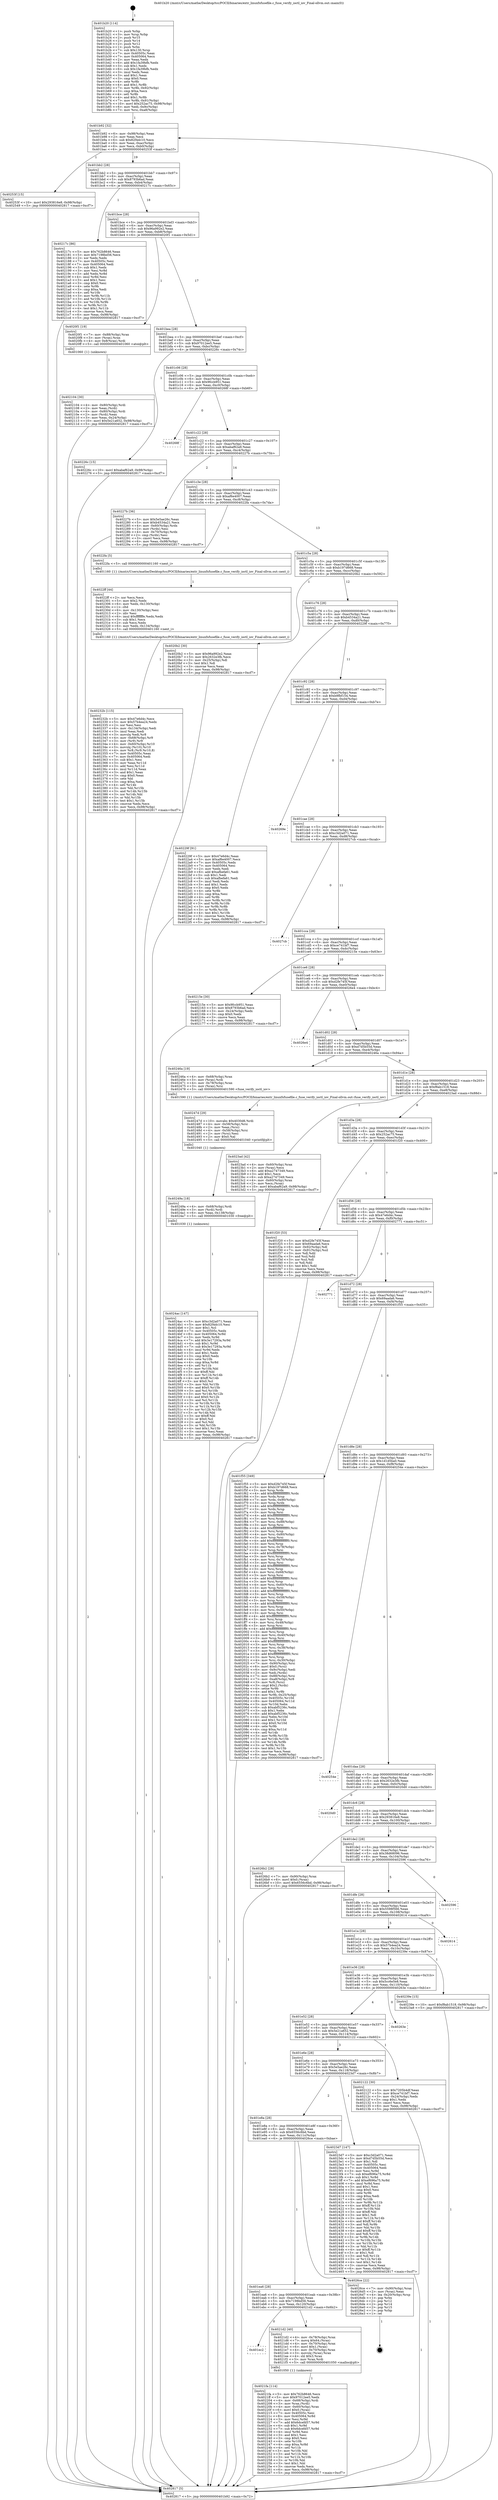 digraph "0x401b20" {
  label = "0x401b20 (/mnt/c/Users/mathe/Desktop/tcc/POCII/binaries/extr_linuxfsfusefile.c_fuse_verify_ioctl_iov_Final-ollvm.out::main(0))"
  labelloc = "t"
  node[shape=record]

  Entry [label="",width=0.3,height=0.3,shape=circle,fillcolor=black,style=filled]
  "0x401b92" [label="{
     0x401b92 [32]\l
     | [instrs]\l
     &nbsp;&nbsp;0x401b92 \<+6\>: mov -0x98(%rbp),%eax\l
     &nbsp;&nbsp;0x401b98 \<+2\>: mov %eax,%ecx\l
     &nbsp;&nbsp;0x401b9a \<+6\>: sub $0x82f4dc10,%ecx\l
     &nbsp;&nbsp;0x401ba0 \<+6\>: mov %eax,-0xac(%rbp)\l
     &nbsp;&nbsp;0x401ba6 \<+6\>: mov %ecx,-0xb0(%rbp)\l
     &nbsp;&nbsp;0x401bac \<+6\>: je 000000000040253f \<main+0xa1f\>\l
  }"]
  "0x40253f" [label="{
     0x40253f [15]\l
     | [instrs]\l
     &nbsp;&nbsp;0x40253f \<+10\>: movl $0x293816e8,-0x98(%rbp)\l
     &nbsp;&nbsp;0x402549 \<+5\>: jmp 0000000000402817 \<main+0xcf7\>\l
  }"]
  "0x401bb2" [label="{
     0x401bb2 [28]\l
     | [instrs]\l
     &nbsp;&nbsp;0x401bb2 \<+5\>: jmp 0000000000401bb7 \<main+0x97\>\l
     &nbsp;&nbsp;0x401bb7 \<+6\>: mov -0xac(%rbp),%eax\l
     &nbsp;&nbsp;0x401bbd \<+5\>: sub $0x8793b6ad,%eax\l
     &nbsp;&nbsp;0x401bc2 \<+6\>: mov %eax,-0xb4(%rbp)\l
     &nbsp;&nbsp;0x401bc8 \<+6\>: je 000000000040217c \<main+0x65c\>\l
  }"]
  Exit [label="",width=0.3,height=0.3,shape=circle,fillcolor=black,style=filled,peripheries=2]
  "0x40217c" [label="{
     0x40217c [86]\l
     | [instrs]\l
     &nbsp;&nbsp;0x40217c \<+5\>: mov $0x762b8646,%eax\l
     &nbsp;&nbsp;0x402181 \<+5\>: mov $0x7198bd56,%ecx\l
     &nbsp;&nbsp;0x402186 \<+2\>: xor %edx,%edx\l
     &nbsp;&nbsp;0x402188 \<+7\>: mov 0x40505c,%esi\l
     &nbsp;&nbsp;0x40218f \<+7\>: mov 0x405064,%edi\l
     &nbsp;&nbsp;0x402196 \<+3\>: sub $0x1,%edx\l
     &nbsp;&nbsp;0x402199 \<+3\>: mov %esi,%r8d\l
     &nbsp;&nbsp;0x40219c \<+3\>: add %edx,%r8d\l
     &nbsp;&nbsp;0x40219f \<+4\>: imul %r8d,%esi\l
     &nbsp;&nbsp;0x4021a3 \<+3\>: and $0x1,%esi\l
     &nbsp;&nbsp;0x4021a6 \<+3\>: cmp $0x0,%esi\l
     &nbsp;&nbsp;0x4021a9 \<+4\>: sete %r9b\l
     &nbsp;&nbsp;0x4021ad \<+3\>: cmp $0xa,%edi\l
     &nbsp;&nbsp;0x4021b0 \<+4\>: setl %r10b\l
     &nbsp;&nbsp;0x4021b4 \<+3\>: mov %r9b,%r11b\l
     &nbsp;&nbsp;0x4021b7 \<+3\>: and %r10b,%r11b\l
     &nbsp;&nbsp;0x4021ba \<+3\>: xor %r10b,%r9b\l
     &nbsp;&nbsp;0x4021bd \<+3\>: or %r9b,%r11b\l
     &nbsp;&nbsp;0x4021c0 \<+4\>: test $0x1,%r11b\l
     &nbsp;&nbsp;0x4021c4 \<+3\>: cmovne %ecx,%eax\l
     &nbsp;&nbsp;0x4021c7 \<+6\>: mov %eax,-0x98(%rbp)\l
     &nbsp;&nbsp;0x4021cd \<+5\>: jmp 0000000000402817 \<main+0xcf7\>\l
  }"]
  "0x401bce" [label="{
     0x401bce [28]\l
     | [instrs]\l
     &nbsp;&nbsp;0x401bce \<+5\>: jmp 0000000000401bd3 \<main+0xb3\>\l
     &nbsp;&nbsp;0x401bd3 \<+6\>: mov -0xac(%rbp),%eax\l
     &nbsp;&nbsp;0x401bd9 \<+5\>: sub $0x96a992e2,%eax\l
     &nbsp;&nbsp;0x401bde \<+6\>: mov %eax,-0xb8(%rbp)\l
     &nbsp;&nbsp;0x401be4 \<+6\>: je 00000000004020f1 \<main+0x5d1\>\l
  }"]
  "0x4024ac" [label="{
     0x4024ac [147]\l
     | [instrs]\l
     &nbsp;&nbsp;0x4024ac \<+5\>: mov $0xc3d2a071,%eax\l
     &nbsp;&nbsp;0x4024b1 \<+5\>: mov $0x82f4dc10,%esi\l
     &nbsp;&nbsp;0x4024b6 \<+2\>: mov $0x1,%cl\l
     &nbsp;&nbsp;0x4024b8 \<+7\>: mov 0x40505c,%edx\l
     &nbsp;&nbsp;0x4024bf \<+8\>: mov 0x405064,%r8d\l
     &nbsp;&nbsp;0x4024c7 \<+3\>: mov %edx,%r9d\l
     &nbsp;&nbsp;0x4024ca \<+7\>: add $0x3e17293a,%r9d\l
     &nbsp;&nbsp;0x4024d1 \<+4\>: sub $0x1,%r9d\l
     &nbsp;&nbsp;0x4024d5 \<+7\>: sub $0x3e17293a,%r9d\l
     &nbsp;&nbsp;0x4024dc \<+4\>: imul %r9d,%edx\l
     &nbsp;&nbsp;0x4024e0 \<+3\>: and $0x1,%edx\l
     &nbsp;&nbsp;0x4024e3 \<+3\>: cmp $0x0,%edx\l
     &nbsp;&nbsp;0x4024e6 \<+4\>: sete %r10b\l
     &nbsp;&nbsp;0x4024ea \<+4\>: cmp $0xa,%r8d\l
     &nbsp;&nbsp;0x4024ee \<+4\>: setl %r11b\l
     &nbsp;&nbsp;0x4024f2 \<+3\>: mov %r10b,%bl\l
     &nbsp;&nbsp;0x4024f5 \<+3\>: xor $0xff,%bl\l
     &nbsp;&nbsp;0x4024f8 \<+3\>: mov %r11b,%r14b\l
     &nbsp;&nbsp;0x4024fb \<+4\>: xor $0xff,%r14b\l
     &nbsp;&nbsp;0x4024ff \<+3\>: xor $0x0,%cl\l
     &nbsp;&nbsp;0x402502 \<+3\>: mov %bl,%r15b\l
     &nbsp;&nbsp;0x402505 \<+4\>: and $0x0,%r15b\l
     &nbsp;&nbsp;0x402509 \<+3\>: and %cl,%r10b\l
     &nbsp;&nbsp;0x40250c \<+3\>: mov %r14b,%r12b\l
     &nbsp;&nbsp;0x40250f \<+4\>: and $0x0,%r12b\l
     &nbsp;&nbsp;0x402513 \<+3\>: and %cl,%r11b\l
     &nbsp;&nbsp;0x402516 \<+3\>: or %r10b,%r15b\l
     &nbsp;&nbsp;0x402519 \<+3\>: or %r11b,%r12b\l
     &nbsp;&nbsp;0x40251c \<+3\>: xor %r12b,%r15b\l
     &nbsp;&nbsp;0x40251f \<+3\>: or %r14b,%bl\l
     &nbsp;&nbsp;0x402522 \<+3\>: xor $0xff,%bl\l
     &nbsp;&nbsp;0x402525 \<+3\>: or $0x0,%cl\l
     &nbsp;&nbsp;0x402528 \<+2\>: and %cl,%bl\l
     &nbsp;&nbsp;0x40252a \<+3\>: or %bl,%r15b\l
     &nbsp;&nbsp;0x40252d \<+4\>: test $0x1,%r15b\l
     &nbsp;&nbsp;0x402531 \<+3\>: cmovne %esi,%eax\l
     &nbsp;&nbsp;0x402534 \<+6\>: mov %eax,-0x98(%rbp)\l
     &nbsp;&nbsp;0x40253a \<+5\>: jmp 0000000000402817 \<main+0xcf7\>\l
  }"]
  "0x4020f1" [label="{
     0x4020f1 [19]\l
     | [instrs]\l
     &nbsp;&nbsp;0x4020f1 \<+7\>: mov -0x88(%rbp),%rax\l
     &nbsp;&nbsp;0x4020f8 \<+3\>: mov (%rax),%rax\l
     &nbsp;&nbsp;0x4020fb \<+4\>: mov 0x8(%rax),%rdi\l
     &nbsp;&nbsp;0x4020ff \<+5\>: call 0000000000401060 \<atoi@plt\>\l
     | [calls]\l
     &nbsp;&nbsp;0x401060 \{1\} (unknown)\l
  }"]
  "0x401bea" [label="{
     0x401bea [28]\l
     | [instrs]\l
     &nbsp;&nbsp;0x401bea \<+5\>: jmp 0000000000401bef \<main+0xcf\>\l
     &nbsp;&nbsp;0x401bef \<+6\>: mov -0xac(%rbp),%eax\l
     &nbsp;&nbsp;0x401bf5 \<+5\>: sub $0x97012ee5,%eax\l
     &nbsp;&nbsp;0x401bfa \<+6\>: mov %eax,-0xbc(%rbp)\l
     &nbsp;&nbsp;0x401c00 \<+6\>: je 000000000040226c \<main+0x74c\>\l
  }"]
  "0x40249a" [label="{
     0x40249a [18]\l
     | [instrs]\l
     &nbsp;&nbsp;0x40249a \<+4\>: mov -0x68(%rbp),%rdi\l
     &nbsp;&nbsp;0x40249e \<+3\>: mov (%rdi),%rdi\l
     &nbsp;&nbsp;0x4024a1 \<+6\>: mov %eax,-0x138(%rbp)\l
     &nbsp;&nbsp;0x4024a7 \<+5\>: call 0000000000401030 \<free@plt\>\l
     | [calls]\l
     &nbsp;&nbsp;0x401030 \{1\} (unknown)\l
  }"]
  "0x40226c" [label="{
     0x40226c [15]\l
     | [instrs]\l
     &nbsp;&nbsp;0x40226c \<+10\>: movl $0xabaf62a9,-0x98(%rbp)\l
     &nbsp;&nbsp;0x402276 \<+5\>: jmp 0000000000402817 \<main+0xcf7\>\l
  }"]
  "0x401c06" [label="{
     0x401c06 [28]\l
     | [instrs]\l
     &nbsp;&nbsp;0x401c06 \<+5\>: jmp 0000000000401c0b \<main+0xeb\>\l
     &nbsp;&nbsp;0x401c0b \<+6\>: mov -0xac(%rbp),%eax\l
     &nbsp;&nbsp;0x401c11 \<+5\>: sub $0x9fccb951,%eax\l
     &nbsp;&nbsp;0x401c16 \<+6\>: mov %eax,-0xc0(%rbp)\l
     &nbsp;&nbsp;0x401c1c \<+6\>: je 000000000040268f \<main+0xb6f\>\l
  }"]
  "0x40247d" [label="{
     0x40247d [29]\l
     | [instrs]\l
     &nbsp;&nbsp;0x40247d \<+10\>: movabs $0x4030d6,%rdi\l
     &nbsp;&nbsp;0x402487 \<+4\>: mov -0x58(%rbp),%rsi\l
     &nbsp;&nbsp;0x40248b \<+2\>: mov %eax,(%rsi)\l
     &nbsp;&nbsp;0x40248d \<+4\>: mov -0x58(%rbp),%rsi\l
     &nbsp;&nbsp;0x402491 \<+2\>: mov (%rsi),%esi\l
     &nbsp;&nbsp;0x402493 \<+2\>: mov $0x0,%al\l
     &nbsp;&nbsp;0x402495 \<+5\>: call 0000000000401040 \<printf@plt\>\l
     | [calls]\l
     &nbsp;&nbsp;0x401040 \{1\} (unknown)\l
  }"]
  "0x40268f" [label="{
     0x40268f\l
  }", style=dashed]
  "0x401c22" [label="{
     0x401c22 [28]\l
     | [instrs]\l
     &nbsp;&nbsp;0x401c22 \<+5\>: jmp 0000000000401c27 \<main+0x107\>\l
     &nbsp;&nbsp;0x401c27 \<+6\>: mov -0xac(%rbp),%eax\l
     &nbsp;&nbsp;0x401c2d \<+5\>: sub $0xabaf62a9,%eax\l
     &nbsp;&nbsp;0x401c32 \<+6\>: mov %eax,-0xc4(%rbp)\l
     &nbsp;&nbsp;0x401c38 \<+6\>: je 000000000040227b \<main+0x75b\>\l
  }"]
  "0x40232b" [label="{
     0x40232b [115]\l
     | [instrs]\l
     &nbsp;&nbsp;0x40232b \<+5\>: mov $0x47e6d4c,%ecx\l
     &nbsp;&nbsp;0x402330 \<+5\>: mov $0x57b4ea24,%edx\l
     &nbsp;&nbsp;0x402335 \<+2\>: xor %esi,%esi\l
     &nbsp;&nbsp;0x402337 \<+6\>: mov -0x134(%rbp),%edi\l
     &nbsp;&nbsp;0x40233d \<+3\>: imul %eax,%edi\l
     &nbsp;&nbsp;0x402340 \<+3\>: movslq %edi,%r8\l
     &nbsp;&nbsp;0x402343 \<+4\>: mov -0x68(%rbp),%r9\l
     &nbsp;&nbsp;0x402347 \<+3\>: mov (%r9),%r9\l
     &nbsp;&nbsp;0x40234a \<+4\>: mov -0x60(%rbp),%r10\l
     &nbsp;&nbsp;0x40234e \<+3\>: movslq (%r10),%r10\l
     &nbsp;&nbsp;0x402351 \<+4\>: mov %r8,(%r9,%r10,8)\l
     &nbsp;&nbsp;0x402355 \<+7\>: mov 0x40505c,%eax\l
     &nbsp;&nbsp;0x40235c \<+7\>: mov 0x405064,%edi\l
     &nbsp;&nbsp;0x402363 \<+3\>: sub $0x1,%esi\l
     &nbsp;&nbsp;0x402366 \<+3\>: mov %eax,%r11d\l
     &nbsp;&nbsp;0x402369 \<+3\>: add %esi,%r11d\l
     &nbsp;&nbsp;0x40236c \<+4\>: imul %r11d,%eax\l
     &nbsp;&nbsp;0x402370 \<+3\>: and $0x1,%eax\l
     &nbsp;&nbsp;0x402373 \<+3\>: cmp $0x0,%eax\l
     &nbsp;&nbsp;0x402376 \<+3\>: sete %bl\l
     &nbsp;&nbsp;0x402379 \<+3\>: cmp $0xa,%edi\l
     &nbsp;&nbsp;0x40237c \<+4\>: setl %r14b\l
     &nbsp;&nbsp;0x402380 \<+3\>: mov %bl,%r15b\l
     &nbsp;&nbsp;0x402383 \<+3\>: and %r14b,%r15b\l
     &nbsp;&nbsp;0x402386 \<+3\>: xor %r14b,%bl\l
     &nbsp;&nbsp;0x402389 \<+3\>: or %bl,%r15b\l
     &nbsp;&nbsp;0x40238c \<+4\>: test $0x1,%r15b\l
     &nbsp;&nbsp;0x402390 \<+3\>: cmovne %edx,%ecx\l
     &nbsp;&nbsp;0x402393 \<+6\>: mov %ecx,-0x98(%rbp)\l
     &nbsp;&nbsp;0x402399 \<+5\>: jmp 0000000000402817 \<main+0xcf7\>\l
  }"]
  "0x40227b" [label="{
     0x40227b [36]\l
     | [instrs]\l
     &nbsp;&nbsp;0x40227b \<+5\>: mov $0x5e5ae26c,%eax\l
     &nbsp;&nbsp;0x402280 \<+5\>: mov $0xb4534a21,%ecx\l
     &nbsp;&nbsp;0x402285 \<+4\>: mov -0x60(%rbp),%rdx\l
     &nbsp;&nbsp;0x402289 \<+2\>: mov (%rdx),%esi\l
     &nbsp;&nbsp;0x40228b \<+4\>: mov -0x70(%rbp),%rdx\l
     &nbsp;&nbsp;0x40228f \<+2\>: cmp (%rdx),%esi\l
     &nbsp;&nbsp;0x402291 \<+3\>: cmovl %ecx,%eax\l
     &nbsp;&nbsp;0x402294 \<+6\>: mov %eax,-0x98(%rbp)\l
     &nbsp;&nbsp;0x40229a \<+5\>: jmp 0000000000402817 \<main+0xcf7\>\l
  }"]
  "0x401c3e" [label="{
     0x401c3e [28]\l
     | [instrs]\l
     &nbsp;&nbsp;0x401c3e \<+5\>: jmp 0000000000401c43 \<main+0x123\>\l
     &nbsp;&nbsp;0x401c43 \<+6\>: mov -0xac(%rbp),%eax\l
     &nbsp;&nbsp;0x401c49 \<+5\>: sub $0xaf6e4007,%eax\l
     &nbsp;&nbsp;0x401c4e \<+6\>: mov %eax,-0xc8(%rbp)\l
     &nbsp;&nbsp;0x401c54 \<+6\>: je 00000000004022fa \<main+0x7da\>\l
  }"]
  "0x4022ff" [label="{
     0x4022ff [44]\l
     | [instrs]\l
     &nbsp;&nbsp;0x4022ff \<+2\>: xor %ecx,%ecx\l
     &nbsp;&nbsp;0x402301 \<+5\>: mov $0x2,%edx\l
     &nbsp;&nbsp;0x402306 \<+6\>: mov %edx,-0x130(%rbp)\l
     &nbsp;&nbsp;0x40230c \<+1\>: cltd\l
     &nbsp;&nbsp;0x40230d \<+6\>: mov -0x130(%rbp),%esi\l
     &nbsp;&nbsp;0x402313 \<+2\>: idiv %esi\l
     &nbsp;&nbsp;0x402315 \<+6\>: imul $0xfffffffe,%edx,%edx\l
     &nbsp;&nbsp;0x40231b \<+3\>: sub $0x1,%ecx\l
     &nbsp;&nbsp;0x40231e \<+2\>: sub %ecx,%edx\l
     &nbsp;&nbsp;0x402320 \<+6\>: mov %edx,-0x134(%rbp)\l
     &nbsp;&nbsp;0x402326 \<+5\>: call 0000000000401160 \<next_i\>\l
     | [calls]\l
     &nbsp;&nbsp;0x401160 \{1\} (/mnt/c/Users/mathe/Desktop/tcc/POCII/binaries/extr_linuxfsfusefile.c_fuse_verify_ioctl_iov_Final-ollvm.out::next_i)\l
  }"]
  "0x4022fa" [label="{
     0x4022fa [5]\l
     | [instrs]\l
     &nbsp;&nbsp;0x4022fa \<+5\>: call 0000000000401160 \<next_i\>\l
     | [calls]\l
     &nbsp;&nbsp;0x401160 \{1\} (/mnt/c/Users/mathe/Desktop/tcc/POCII/binaries/extr_linuxfsfusefile.c_fuse_verify_ioctl_iov_Final-ollvm.out::next_i)\l
  }"]
  "0x401c5a" [label="{
     0x401c5a [28]\l
     | [instrs]\l
     &nbsp;&nbsp;0x401c5a \<+5\>: jmp 0000000000401c5f \<main+0x13f\>\l
     &nbsp;&nbsp;0x401c5f \<+6\>: mov -0xac(%rbp),%eax\l
     &nbsp;&nbsp;0x401c65 \<+5\>: sub $0xb197d668,%eax\l
     &nbsp;&nbsp;0x401c6a \<+6\>: mov %eax,-0xcc(%rbp)\l
     &nbsp;&nbsp;0x401c70 \<+6\>: je 00000000004020b2 \<main+0x592\>\l
  }"]
  "0x4021fa" [label="{
     0x4021fa [114]\l
     | [instrs]\l
     &nbsp;&nbsp;0x4021fa \<+5\>: mov $0x762b8646,%ecx\l
     &nbsp;&nbsp;0x4021ff \<+5\>: mov $0x97012ee5,%edx\l
     &nbsp;&nbsp;0x402204 \<+4\>: mov -0x68(%rbp),%rdi\l
     &nbsp;&nbsp;0x402208 \<+3\>: mov %rax,(%rdi)\l
     &nbsp;&nbsp;0x40220b \<+4\>: mov -0x60(%rbp),%rax\l
     &nbsp;&nbsp;0x40220f \<+6\>: movl $0x0,(%rax)\l
     &nbsp;&nbsp;0x402215 \<+7\>: mov 0x40505c,%esi\l
     &nbsp;&nbsp;0x40221c \<+8\>: mov 0x405064,%r8d\l
     &nbsp;&nbsp;0x402224 \<+3\>: mov %esi,%r9d\l
     &nbsp;&nbsp;0x402227 \<+7\>: add $0x6dcefd57,%r9d\l
     &nbsp;&nbsp;0x40222e \<+4\>: sub $0x1,%r9d\l
     &nbsp;&nbsp;0x402232 \<+7\>: sub $0x6dcefd57,%r9d\l
     &nbsp;&nbsp;0x402239 \<+4\>: imul %r9d,%esi\l
     &nbsp;&nbsp;0x40223d \<+3\>: and $0x1,%esi\l
     &nbsp;&nbsp;0x402240 \<+3\>: cmp $0x0,%esi\l
     &nbsp;&nbsp;0x402243 \<+4\>: sete %r10b\l
     &nbsp;&nbsp;0x402247 \<+4\>: cmp $0xa,%r8d\l
     &nbsp;&nbsp;0x40224b \<+4\>: setl %r11b\l
     &nbsp;&nbsp;0x40224f \<+3\>: mov %r10b,%bl\l
     &nbsp;&nbsp;0x402252 \<+3\>: and %r11b,%bl\l
     &nbsp;&nbsp;0x402255 \<+3\>: xor %r11b,%r10b\l
     &nbsp;&nbsp;0x402258 \<+3\>: or %r10b,%bl\l
     &nbsp;&nbsp;0x40225b \<+3\>: test $0x1,%bl\l
     &nbsp;&nbsp;0x40225e \<+3\>: cmovne %edx,%ecx\l
     &nbsp;&nbsp;0x402261 \<+6\>: mov %ecx,-0x98(%rbp)\l
     &nbsp;&nbsp;0x402267 \<+5\>: jmp 0000000000402817 \<main+0xcf7\>\l
  }"]
  "0x4020b2" [label="{
     0x4020b2 [30]\l
     | [instrs]\l
     &nbsp;&nbsp;0x4020b2 \<+5\>: mov $0x96a992e2,%eax\l
     &nbsp;&nbsp;0x4020b7 \<+5\>: mov $0x2632e3fb,%ecx\l
     &nbsp;&nbsp;0x4020bc \<+3\>: mov -0x25(%rbp),%dl\l
     &nbsp;&nbsp;0x4020bf \<+3\>: test $0x1,%dl\l
     &nbsp;&nbsp;0x4020c2 \<+3\>: cmovne %ecx,%eax\l
     &nbsp;&nbsp;0x4020c5 \<+6\>: mov %eax,-0x98(%rbp)\l
     &nbsp;&nbsp;0x4020cb \<+5\>: jmp 0000000000402817 \<main+0xcf7\>\l
  }"]
  "0x401c76" [label="{
     0x401c76 [28]\l
     | [instrs]\l
     &nbsp;&nbsp;0x401c76 \<+5\>: jmp 0000000000401c7b \<main+0x15b\>\l
     &nbsp;&nbsp;0x401c7b \<+6\>: mov -0xac(%rbp),%eax\l
     &nbsp;&nbsp;0x401c81 \<+5\>: sub $0xb4534a21,%eax\l
     &nbsp;&nbsp;0x401c86 \<+6\>: mov %eax,-0xd0(%rbp)\l
     &nbsp;&nbsp;0x401c8c \<+6\>: je 000000000040229f \<main+0x77f\>\l
  }"]
  "0x401ec2" [label="{
     0x401ec2\l
  }", style=dashed]
  "0x40229f" [label="{
     0x40229f [91]\l
     | [instrs]\l
     &nbsp;&nbsp;0x40229f \<+5\>: mov $0x47e6d4c,%eax\l
     &nbsp;&nbsp;0x4022a4 \<+5\>: mov $0xaf6e4007,%ecx\l
     &nbsp;&nbsp;0x4022a9 \<+7\>: mov 0x40505c,%edx\l
     &nbsp;&nbsp;0x4022b0 \<+7\>: mov 0x405064,%esi\l
     &nbsp;&nbsp;0x4022b7 \<+2\>: mov %edx,%edi\l
     &nbsp;&nbsp;0x4022b9 \<+6\>: add $0xafbefa61,%edi\l
     &nbsp;&nbsp;0x4022bf \<+3\>: sub $0x1,%edi\l
     &nbsp;&nbsp;0x4022c2 \<+6\>: sub $0xafbefa61,%edi\l
     &nbsp;&nbsp;0x4022c8 \<+3\>: imul %edi,%edx\l
     &nbsp;&nbsp;0x4022cb \<+3\>: and $0x1,%edx\l
     &nbsp;&nbsp;0x4022ce \<+3\>: cmp $0x0,%edx\l
     &nbsp;&nbsp;0x4022d1 \<+4\>: sete %r8b\l
     &nbsp;&nbsp;0x4022d5 \<+3\>: cmp $0xa,%esi\l
     &nbsp;&nbsp;0x4022d8 \<+4\>: setl %r9b\l
     &nbsp;&nbsp;0x4022dc \<+3\>: mov %r8b,%r10b\l
     &nbsp;&nbsp;0x4022df \<+3\>: and %r9b,%r10b\l
     &nbsp;&nbsp;0x4022e2 \<+3\>: xor %r9b,%r8b\l
     &nbsp;&nbsp;0x4022e5 \<+3\>: or %r8b,%r10b\l
     &nbsp;&nbsp;0x4022e8 \<+4\>: test $0x1,%r10b\l
     &nbsp;&nbsp;0x4022ec \<+3\>: cmovne %ecx,%eax\l
     &nbsp;&nbsp;0x4022ef \<+6\>: mov %eax,-0x98(%rbp)\l
     &nbsp;&nbsp;0x4022f5 \<+5\>: jmp 0000000000402817 \<main+0xcf7\>\l
  }"]
  "0x401c92" [label="{
     0x401c92 [28]\l
     | [instrs]\l
     &nbsp;&nbsp;0x401c92 \<+5\>: jmp 0000000000401c97 \<main+0x177\>\l
     &nbsp;&nbsp;0x401c97 \<+6\>: mov -0xac(%rbp),%eax\l
     &nbsp;&nbsp;0x401c9d \<+5\>: sub $0xb9fbf154,%eax\l
     &nbsp;&nbsp;0x401ca2 \<+6\>: mov %eax,-0xd4(%rbp)\l
     &nbsp;&nbsp;0x401ca8 \<+6\>: je 000000000040269e \<main+0xb7e\>\l
  }"]
  "0x4021d2" [label="{
     0x4021d2 [40]\l
     | [instrs]\l
     &nbsp;&nbsp;0x4021d2 \<+4\>: mov -0x78(%rbp),%rax\l
     &nbsp;&nbsp;0x4021d6 \<+7\>: movq $0x64,(%rax)\l
     &nbsp;&nbsp;0x4021dd \<+4\>: mov -0x70(%rbp),%rax\l
     &nbsp;&nbsp;0x4021e1 \<+6\>: movl $0x1,(%rax)\l
     &nbsp;&nbsp;0x4021e7 \<+4\>: mov -0x70(%rbp),%rax\l
     &nbsp;&nbsp;0x4021eb \<+3\>: movslq (%rax),%rax\l
     &nbsp;&nbsp;0x4021ee \<+4\>: shl $0x3,%rax\l
     &nbsp;&nbsp;0x4021f2 \<+3\>: mov %rax,%rdi\l
     &nbsp;&nbsp;0x4021f5 \<+5\>: call 0000000000401050 \<malloc@plt\>\l
     | [calls]\l
     &nbsp;&nbsp;0x401050 \{1\} (unknown)\l
  }"]
  "0x40269e" [label="{
     0x40269e\l
  }", style=dashed]
  "0x401cae" [label="{
     0x401cae [28]\l
     | [instrs]\l
     &nbsp;&nbsp;0x401cae \<+5\>: jmp 0000000000401cb3 \<main+0x193\>\l
     &nbsp;&nbsp;0x401cb3 \<+6\>: mov -0xac(%rbp),%eax\l
     &nbsp;&nbsp;0x401cb9 \<+5\>: sub $0xc3d2a071,%eax\l
     &nbsp;&nbsp;0x401cbe \<+6\>: mov %eax,-0xd8(%rbp)\l
     &nbsp;&nbsp;0x401cc4 \<+6\>: je 00000000004027cb \<main+0xcab\>\l
  }"]
  "0x401ea6" [label="{
     0x401ea6 [28]\l
     | [instrs]\l
     &nbsp;&nbsp;0x401ea6 \<+5\>: jmp 0000000000401eab \<main+0x38b\>\l
     &nbsp;&nbsp;0x401eab \<+6\>: mov -0xac(%rbp),%eax\l
     &nbsp;&nbsp;0x401eb1 \<+5\>: sub $0x7198bd56,%eax\l
     &nbsp;&nbsp;0x401eb6 \<+6\>: mov %eax,-0x120(%rbp)\l
     &nbsp;&nbsp;0x401ebc \<+6\>: je 00000000004021d2 \<main+0x6b2\>\l
  }"]
  "0x4027cb" [label="{
     0x4027cb\l
  }", style=dashed]
  "0x401cca" [label="{
     0x401cca [28]\l
     | [instrs]\l
     &nbsp;&nbsp;0x401cca \<+5\>: jmp 0000000000401ccf \<main+0x1af\>\l
     &nbsp;&nbsp;0x401ccf \<+6\>: mov -0xac(%rbp),%eax\l
     &nbsp;&nbsp;0x401cd5 \<+5\>: sub $0xce741bf7,%eax\l
     &nbsp;&nbsp;0x401cda \<+6\>: mov %eax,-0xdc(%rbp)\l
     &nbsp;&nbsp;0x401ce0 \<+6\>: je 000000000040215e \<main+0x63e\>\l
  }"]
  "0x4026ce" [label="{
     0x4026ce [22]\l
     | [instrs]\l
     &nbsp;&nbsp;0x4026ce \<+7\>: mov -0x90(%rbp),%rax\l
     &nbsp;&nbsp;0x4026d5 \<+2\>: mov (%rax),%eax\l
     &nbsp;&nbsp;0x4026d7 \<+4\>: lea -0x20(%rbp),%rsp\l
     &nbsp;&nbsp;0x4026db \<+1\>: pop %rbx\l
     &nbsp;&nbsp;0x4026dc \<+2\>: pop %r12\l
     &nbsp;&nbsp;0x4026de \<+2\>: pop %r14\l
     &nbsp;&nbsp;0x4026e0 \<+2\>: pop %r15\l
     &nbsp;&nbsp;0x4026e2 \<+1\>: pop %rbp\l
     &nbsp;&nbsp;0x4026e3 \<+1\>: ret\l
  }"]
  "0x40215e" [label="{
     0x40215e [30]\l
     | [instrs]\l
     &nbsp;&nbsp;0x40215e \<+5\>: mov $0x9fccb951,%eax\l
     &nbsp;&nbsp;0x402163 \<+5\>: mov $0x8793b6ad,%ecx\l
     &nbsp;&nbsp;0x402168 \<+3\>: mov -0x24(%rbp),%edx\l
     &nbsp;&nbsp;0x40216b \<+3\>: cmp $0x0,%edx\l
     &nbsp;&nbsp;0x40216e \<+3\>: cmove %ecx,%eax\l
     &nbsp;&nbsp;0x402171 \<+6\>: mov %eax,-0x98(%rbp)\l
     &nbsp;&nbsp;0x402177 \<+5\>: jmp 0000000000402817 \<main+0xcf7\>\l
  }"]
  "0x401ce6" [label="{
     0x401ce6 [28]\l
     | [instrs]\l
     &nbsp;&nbsp;0x401ce6 \<+5\>: jmp 0000000000401ceb \<main+0x1cb\>\l
     &nbsp;&nbsp;0x401ceb \<+6\>: mov -0xac(%rbp),%eax\l
     &nbsp;&nbsp;0x401cf1 \<+5\>: sub $0xd2fe745f,%eax\l
     &nbsp;&nbsp;0x401cf6 \<+6\>: mov %eax,-0xe0(%rbp)\l
     &nbsp;&nbsp;0x401cfc \<+6\>: je 00000000004026e4 \<main+0xbc4\>\l
  }"]
  "0x401e8a" [label="{
     0x401e8a [28]\l
     | [instrs]\l
     &nbsp;&nbsp;0x401e8a \<+5\>: jmp 0000000000401e8f \<main+0x36f\>\l
     &nbsp;&nbsp;0x401e8f \<+6\>: mov -0xac(%rbp),%eax\l
     &nbsp;&nbsp;0x401e95 \<+5\>: sub $0x6556c6bd,%eax\l
     &nbsp;&nbsp;0x401e9a \<+6\>: mov %eax,-0x11c(%rbp)\l
     &nbsp;&nbsp;0x401ea0 \<+6\>: je 00000000004026ce \<main+0xbae\>\l
  }"]
  "0x4026e4" [label="{
     0x4026e4\l
  }", style=dashed]
  "0x401d02" [label="{
     0x401d02 [28]\l
     | [instrs]\l
     &nbsp;&nbsp;0x401d02 \<+5\>: jmp 0000000000401d07 \<main+0x1e7\>\l
     &nbsp;&nbsp;0x401d07 \<+6\>: mov -0xac(%rbp),%eax\l
     &nbsp;&nbsp;0x401d0d \<+5\>: sub $0xd7d5b55d,%eax\l
     &nbsp;&nbsp;0x401d12 \<+6\>: mov %eax,-0xe4(%rbp)\l
     &nbsp;&nbsp;0x401d18 \<+6\>: je 000000000040246a \<main+0x94a\>\l
  }"]
  "0x4023d7" [label="{
     0x4023d7 [147]\l
     | [instrs]\l
     &nbsp;&nbsp;0x4023d7 \<+5\>: mov $0xc3d2a071,%eax\l
     &nbsp;&nbsp;0x4023dc \<+5\>: mov $0xd7d5b55d,%ecx\l
     &nbsp;&nbsp;0x4023e1 \<+2\>: mov $0x1,%dl\l
     &nbsp;&nbsp;0x4023e3 \<+7\>: mov 0x40505c,%esi\l
     &nbsp;&nbsp;0x4023ea \<+7\>: mov 0x405064,%edi\l
     &nbsp;&nbsp;0x4023f1 \<+3\>: mov %esi,%r8d\l
     &nbsp;&nbsp;0x4023f4 \<+7\>: sub $0xef696a75,%r8d\l
     &nbsp;&nbsp;0x4023fb \<+4\>: sub $0x1,%r8d\l
     &nbsp;&nbsp;0x4023ff \<+7\>: add $0xef696a75,%r8d\l
     &nbsp;&nbsp;0x402406 \<+4\>: imul %r8d,%esi\l
     &nbsp;&nbsp;0x40240a \<+3\>: and $0x1,%esi\l
     &nbsp;&nbsp;0x40240d \<+3\>: cmp $0x0,%esi\l
     &nbsp;&nbsp;0x402410 \<+4\>: sete %r9b\l
     &nbsp;&nbsp;0x402414 \<+3\>: cmp $0xa,%edi\l
     &nbsp;&nbsp;0x402417 \<+4\>: setl %r10b\l
     &nbsp;&nbsp;0x40241b \<+3\>: mov %r9b,%r11b\l
     &nbsp;&nbsp;0x40241e \<+4\>: xor $0xff,%r11b\l
     &nbsp;&nbsp;0x402422 \<+3\>: mov %r10b,%bl\l
     &nbsp;&nbsp;0x402425 \<+3\>: xor $0xff,%bl\l
     &nbsp;&nbsp;0x402428 \<+3\>: xor $0x1,%dl\l
     &nbsp;&nbsp;0x40242b \<+3\>: mov %r11b,%r14b\l
     &nbsp;&nbsp;0x40242e \<+4\>: and $0xff,%r14b\l
     &nbsp;&nbsp;0x402432 \<+3\>: and %dl,%r9b\l
     &nbsp;&nbsp;0x402435 \<+3\>: mov %bl,%r15b\l
     &nbsp;&nbsp;0x402438 \<+4\>: and $0xff,%r15b\l
     &nbsp;&nbsp;0x40243c \<+3\>: and %dl,%r10b\l
     &nbsp;&nbsp;0x40243f \<+3\>: or %r9b,%r14b\l
     &nbsp;&nbsp;0x402442 \<+3\>: or %r10b,%r15b\l
     &nbsp;&nbsp;0x402445 \<+3\>: xor %r15b,%r14b\l
     &nbsp;&nbsp;0x402448 \<+3\>: or %bl,%r11b\l
     &nbsp;&nbsp;0x40244b \<+4\>: xor $0xff,%r11b\l
     &nbsp;&nbsp;0x40244f \<+3\>: or $0x1,%dl\l
     &nbsp;&nbsp;0x402452 \<+3\>: and %dl,%r11b\l
     &nbsp;&nbsp;0x402455 \<+3\>: or %r11b,%r14b\l
     &nbsp;&nbsp;0x402458 \<+4\>: test $0x1,%r14b\l
     &nbsp;&nbsp;0x40245c \<+3\>: cmovne %ecx,%eax\l
     &nbsp;&nbsp;0x40245f \<+6\>: mov %eax,-0x98(%rbp)\l
     &nbsp;&nbsp;0x402465 \<+5\>: jmp 0000000000402817 \<main+0xcf7\>\l
  }"]
  "0x40246a" [label="{
     0x40246a [19]\l
     | [instrs]\l
     &nbsp;&nbsp;0x40246a \<+4\>: mov -0x68(%rbp),%rax\l
     &nbsp;&nbsp;0x40246e \<+3\>: mov (%rax),%rdi\l
     &nbsp;&nbsp;0x402471 \<+4\>: mov -0x78(%rbp),%rax\l
     &nbsp;&nbsp;0x402475 \<+3\>: mov (%rax),%rsi\l
     &nbsp;&nbsp;0x402478 \<+5\>: call 0000000000401590 \<fuse_verify_ioctl_iov\>\l
     | [calls]\l
     &nbsp;&nbsp;0x401590 \{1\} (/mnt/c/Users/mathe/Desktop/tcc/POCII/binaries/extr_linuxfsfusefile.c_fuse_verify_ioctl_iov_Final-ollvm.out::fuse_verify_ioctl_iov)\l
  }"]
  "0x401d1e" [label="{
     0x401d1e [28]\l
     | [instrs]\l
     &nbsp;&nbsp;0x401d1e \<+5\>: jmp 0000000000401d23 \<main+0x203\>\l
     &nbsp;&nbsp;0x401d23 \<+6\>: mov -0xac(%rbp),%eax\l
     &nbsp;&nbsp;0x401d29 \<+5\>: sub $0xf8ab1518,%eax\l
     &nbsp;&nbsp;0x401d2e \<+6\>: mov %eax,-0xe8(%rbp)\l
     &nbsp;&nbsp;0x401d34 \<+6\>: je 00000000004023ad \<main+0x88d\>\l
  }"]
  "0x401e6e" [label="{
     0x401e6e [28]\l
     | [instrs]\l
     &nbsp;&nbsp;0x401e6e \<+5\>: jmp 0000000000401e73 \<main+0x353\>\l
     &nbsp;&nbsp;0x401e73 \<+6\>: mov -0xac(%rbp),%eax\l
     &nbsp;&nbsp;0x401e79 \<+5\>: sub $0x5e5ae26c,%eax\l
     &nbsp;&nbsp;0x401e7e \<+6\>: mov %eax,-0x118(%rbp)\l
     &nbsp;&nbsp;0x401e84 \<+6\>: je 00000000004023d7 \<main+0x8b7\>\l
  }"]
  "0x4023ad" [label="{
     0x4023ad [42]\l
     | [instrs]\l
     &nbsp;&nbsp;0x4023ad \<+4\>: mov -0x60(%rbp),%rax\l
     &nbsp;&nbsp;0x4023b1 \<+2\>: mov (%rax),%ecx\l
     &nbsp;&nbsp;0x4023b3 \<+6\>: add $0xa2747349,%ecx\l
     &nbsp;&nbsp;0x4023b9 \<+3\>: add $0x1,%ecx\l
     &nbsp;&nbsp;0x4023bc \<+6\>: sub $0xa2747349,%ecx\l
     &nbsp;&nbsp;0x4023c2 \<+4\>: mov -0x60(%rbp),%rax\l
     &nbsp;&nbsp;0x4023c6 \<+2\>: mov %ecx,(%rax)\l
     &nbsp;&nbsp;0x4023c8 \<+10\>: movl $0xabaf62a9,-0x98(%rbp)\l
     &nbsp;&nbsp;0x4023d2 \<+5\>: jmp 0000000000402817 \<main+0xcf7\>\l
  }"]
  "0x401d3a" [label="{
     0x401d3a [28]\l
     | [instrs]\l
     &nbsp;&nbsp;0x401d3a \<+5\>: jmp 0000000000401d3f \<main+0x21f\>\l
     &nbsp;&nbsp;0x401d3f \<+6\>: mov -0xac(%rbp),%eax\l
     &nbsp;&nbsp;0x401d45 \<+5\>: sub $0x252ac75,%eax\l
     &nbsp;&nbsp;0x401d4a \<+6\>: mov %eax,-0xec(%rbp)\l
     &nbsp;&nbsp;0x401d50 \<+6\>: je 0000000000401f20 \<main+0x400\>\l
  }"]
  "0x402122" [label="{
     0x402122 [30]\l
     | [instrs]\l
     &nbsp;&nbsp;0x402122 \<+5\>: mov $0x7205b4df,%eax\l
     &nbsp;&nbsp;0x402127 \<+5\>: mov $0xce741bf7,%ecx\l
     &nbsp;&nbsp;0x40212c \<+3\>: mov -0x24(%rbp),%edx\l
     &nbsp;&nbsp;0x40212f \<+3\>: cmp $0x1,%edx\l
     &nbsp;&nbsp;0x402132 \<+3\>: cmovl %ecx,%eax\l
     &nbsp;&nbsp;0x402135 \<+6\>: mov %eax,-0x98(%rbp)\l
     &nbsp;&nbsp;0x40213b \<+5\>: jmp 0000000000402817 \<main+0xcf7\>\l
  }"]
  "0x401f20" [label="{
     0x401f20 [53]\l
     | [instrs]\l
     &nbsp;&nbsp;0x401f20 \<+5\>: mov $0xd2fe745f,%eax\l
     &nbsp;&nbsp;0x401f25 \<+5\>: mov $0x69aada6,%ecx\l
     &nbsp;&nbsp;0x401f2a \<+6\>: mov -0x92(%rbp),%dl\l
     &nbsp;&nbsp;0x401f30 \<+7\>: mov -0x91(%rbp),%sil\l
     &nbsp;&nbsp;0x401f37 \<+3\>: mov %dl,%dil\l
     &nbsp;&nbsp;0x401f3a \<+3\>: and %sil,%dil\l
     &nbsp;&nbsp;0x401f3d \<+3\>: xor %sil,%dl\l
     &nbsp;&nbsp;0x401f40 \<+3\>: or %dl,%dil\l
     &nbsp;&nbsp;0x401f43 \<+4\>: test $0x1,%dil\l
     &nbsp;&nbsp;0x401f47 \<+3\>: cmovne %ecx,%eax\l
     &nbsp;&nbsp;0x401f4a \<+6\>: mov %eax,-0x98(%rbp)\l
     &nbsp;&nbsp;0x401f50 \<+5\>: jmp 0000000000402817 \<main+0xcf7\>\l
  }"]
  "0x401d56" [label="{
     0x401d56 [28]\l
     | [instrs]\l
     &nbsp;&nbsp;0x401d56 \<+5\>: jmp 0000000000401d5b \<main+0x23b\>\l
     &nbsp;&nbsp;0x401d5b \<+6\>: mov -0xac(%rbp),%eax\l
     &nbsp;&nbsp;0x401d61 \<+5\>: sub $0x47e6d4c,%eax\l
     &nbsp;&nbsp;0x401d66 \<+6\>: mov %eax,-0xf0(%rbp)\l
     &nbsp;&nbsp;0x401d6c \<+6\>: je 0000000000402771 \<main+0xc51\>\l
  }"]
  "0x402817" [label="{
     0x402817 [5]\l
     | [instrs]\l
     &nbsp;&nbsp;0x402817 \<+5\>: jmp 0000000000401b92 \<main+0x72\>\l
  }"]
  "0x401b20" [label="{
     0x401b20 [114]\l
     | [instrs]\l
     &nbsp;&nbsp;0x401b20 \<+1\>: push %rbp\l
     &nbsp;&nbsp;0x401b21 \<+3\>: mov %rsp,%rbp\l
     &nbsp;&nbsp;0x401b24 \<+2\>: push %r15\l
     &nbsp;&nbsp;0x401b26 \<+2\>: push %r14\l
     &nbsp;&nbsp;0x401b28 \<+2\>: push %r12\l
     &nbsp;&nbsp;0x401b2a \<+1\>: push %rbx\l
     &nbsp;&nbsp;0x401b2b \<+7\>: sub $0x130,%rsp\l
     &nbsp;&nbsp;0x401b32 \<+7\>: mov 0x40505c,%eax\l
     &nbsp;&nbsp;0x401b39 \<+7\>: mov 0x405064,%ecx\l
     &nbsp;&nbsp;0x401b40 \<+2\>: mov %eax,%edx\l
     &nbsp;&nbsp;0x401b42 \<+6\>: add $0x1fa39bfb,%edx\l
     &nbsp;&nbsp;0x401b48 \<+3\>: sub $0x1,%edx\l
     &nbsp;&nbsp;0x401b4b \<+6\>: sub $0x1fa39bfb,%edx\l
     &nbsp;&nbsp;0x401b51 \<+3\>: imul %edx,%eax\l
     &nbsp;&nbsp;0x401b54 \<+3\>: and $0x1,%eax\l
     &nbsp;&nbsp;0x401b57 \<+3\>: cmp $0x0,%eax\l
     &nbsp;&nbsp;0x401b5a \<+4\>: sete %r8b\l
     &nbsp;&nbsp;0x401b5e \<+4\>: and $0x1,%r8b\l
     &nbsp;&nbsp;0x401b62 \<+7\>: mov %r8b,-0x92(%rbp)\l
     &nbsp;&nbsp;0x401b69 \<+3\>: cmp $0xa,%ecx\l
     &nbsp;&nbsp;0x401b6c \<+4\>: setl %r8b\l
     &nbsp;&nbsp;0x401b70 \<+4\>: and $0x1,%r8b\l
     &nbsp;&nbsp;0x401b74 \<+7\>: mov %r8b,-0x91(%rbp)\l
     &nbsp;&nbsp;0x401b7b \<+10\>: movl $0x252ac75,-0x98(%rbp)\l
     &nbsp;&nbsp;0x401b85 \<+6\>: mov %edi,-0x9c(%rbp)\l
     &nbsp;&nbsp;0x401b8b \<+7\>: mov %rsi,-0xa8(%rbp)\l
  }"]
  "0x401e52" [label="{
     0x401e52 [28]\l
     | [instrs]\l
     &nbsp;&nbsp;0x401e52 \<+5\>: jmp 0000000000401e57 \<main+0x337\>\l
     &nbsp;&nbsp;0x401e57 \<+6\>: mov -0xac(%rbp),%eax\l
     &nbsp;&nbsp;0x401e5d \<+5\>: sub $0x5e21a652,%eax\l
     &nbsp;&nbsp;0x401e62 \<+6\>: mov %eax,-0x114(%rbp)\l
     &nbsp;&nbsp;0x401e68 \<+6\>: je 0000000000402122 \<main+0x602\>\l
  }"]
  "0x402771" [label="{
     0x402771\l
  }", style=dashed]
  "0x401d72" [label="{
     0x401d72 [28]\l
     | [instrs]\l
     &nbsp;&nbsp;0x401d72 \<+5\>: jmp 0000000000401d77 \<main+0x257\>\l
     &nbsp;&nbsp;0x401d77 \<+6\>: mov -0xac(%rbp),%eax\l
     &nbsp;&nbsp;0x401d7d \<+5\>: sub $0x69aada6,%eax\l
     &nbsp;&nbsp;0x401d82 \<+6\>: mov %eax,-0xf4(%rbp)\l
     &nbsp;&nbsp;0x401d88 \<+6\>: je 0000000000401f55 \<main+0x435\>\l
  }"]
  "0x40263e" [label="{
     0x40263e\l
  }", style=dashed]
  "0x401f55" [label="{
     0x401f55 [349]\l
     | [instrs]\l
     &nbsp;&nbsp;0x401f55 \<+5\>: mov $0xd2fe745f,%eax\l
     &nbsp;&nbsp;0x401f5a \<+5\>: mov $0xb197d668,%ecx\l
     &nbsp;&nbsp;0x401f5f \<+3\>: mov %rsp,%rdx\l
     &nbsp;&nbsp;0x401f62 \<+4\>: add $0xfffffffffffffff0,%rdx\l
     &nbsp;&nbsp;0x401f66 \<+3\>: mov %rdx,%rsp\l
     &nbsp;&nbsp;0x401f69 \<+7\>: mov %rdx,-0x90(%rbp)\l
     &nbsp;&nbsp;0x401f70 \<+3\>: mov %rsp,%rdx\l
     &nbsp;&nbsp;0x401f73 \<+4\>: add $0xfffffffffffffff0,%rdx\l
     &nbsp;&nbsp;0x401f77 \<+3\>: mov %rdx,%rsp\l
     &nbsp;&nbsp;0x401f7a \<+3\>: mov %rsp,%rsi\l
     &nbsp;&nbsp;0x401f7d \<+4\>: add $0xfffffffffffffff0,%rsi\l
     &nbsp;&nbsp;0x401f81 \<+3\>: mov %rsi,%rsp\l
     &nbsp;&nbsp;0x401f84 \<+7\>: mov %rsi,-0x88(%rbp)\l
     &nbsp;&nbsp;0x401f8b \<+3\>: mov %rsp,%rsi\l
     &nbsp;&nbsp;0x401f8e \<+4\>: add $0xfffffffffffffff0,%rsi\l
     &nbsp;&nbsp;0x401f92 \<+3\>: mov %rsi,%rsp\l
     &nbsp;&nbsp;0x401f95 \<+4\>: mov %rsi,-0x80(%rbp)\l
     &nbsp;&nbsp;0x401f99 \<+3\>: mov %rsp,%rsi\l
     &nbsp;&nbsp;0x401f9c \<+4\>: add $0xfffffffffffffff0,%rsi\l
     &nbsp;&nbsp;0x401fa0 \<+3\>: mov %rsi,%rsp\l
     &nbsp;&nbsp;0x401fa3 \<+4\>: mov %rsi,-0x78(%rbp)\l
     &nbsp;&nbsp;0x401fa7 \<+3\>: mov %rsp,%rsi\l
     &nbsp;&nbsp;0x401faa \<+4\>: add $0xfffffffffffffff0,%rsi\l
     &nbsp;&nbsp;0x401fae \<+3\>: mov %rsi,%rsp\l
     &nbsp;&nbsp;0x401fb1 \<+4\>: mov %rsi,-0x70(%rbp)\l
     &nbsp;&nbsp;0x401fb5 \<+3\>: mov %rsp,%rsi\l
     &nbsp;&nbsp;0x401fb8 \<+4\>: add $0xfffffffffffffff0,%rsi\l
     &nbsp;&nbsp;0x401fbc \<+3\>: mov %rsi,%rsp\l
     &nbsp;&nbsp;0x401fbf \<+4\>: mov %rsi,-0x68(%rbp)\l
     &nbsp;&nbsp;0x401fc3 \<+3\>: mov %rsp,%rsi\l
     &nbsp;&nbsp;0x401fc6 \<+4\>: add $0xfffffffffffffff0,%rsi\l
     &nbsp;&nbsp;0x401fca \<+3\>: mov %rsi,%rsp\l
     &nbsp;&nbsp;0x401fcd \<+4\>: mov %rsi,-0x60(%rbp)\l
     &nbsp;&nbsp;0x401fd1 \<+3\>: mov %rsp,%rsi\l
     &nbsp;&nbsp;0x401fd4 \<+4\>: add $0xfffffffffffffff0,%rsi\l
     &nbsp;&nbsp;0x401fd8 \<+3\>: mov %rsi,%rsp\l
     &nbsp;&nbsp;0x401fdb \<+4\>: mov %rsi,-0x58(%rbp)\l
     &nbsp;&nbsp;0x401fdf \<+3\>: mov %rsp,%rsi\l
     &nbsp;&nbsp;0x401fe2 \<+4\>: add $0xfffffffffffffff0,%rsi\l
     &nbsp;&nbsp;0x401fe6 \<+3\>: mov %rsi,%rsp\l
     &nbsp;&nbsp;0x401fe9 \<+4\>: mov %rsi,-0x50(%rbp)\l
     &nbsp;&nbsp;0x401fed \<+3\>: mov %rsp,%rsi\l
     &nbsp;&nbsp;0x401ff0 \<+4\>: add $0xfffffffffffffff0,%rsi\l
     &nbsp;&nbsp;0x401ff4 \<+3\>: mov %rsi,%rsp\l
     &nbsp;&nbsp;0x401ff7 \<+4\>: mov %rsi,-0x48(%rbp)\l
     &nbsp;&nbsp;0x401ffb \<+3\>: mov %rsp,%rsi\l
     &nbsp;&nbsp;0x401ffe \<+4\>: add $0xfffffffffffffff0,%rsi\l
     &nbsp;&nbsp;0x402002 \<+3\>: mov %rsi,%rsp\l
     &nbsp;&nbsp;0x402005 \<+4\>: mov %rsi,-0x40(%rbp)\l
     &nbsp;&nbsp;0x402009 \<+3\>: mov %rsp,%rsi\l
     &nbsp;&nbsp;0x40200c \<+4\>: add $0xfffffffffffffff0,%rsi\l
     &nbsp;&nbsp;0x402010 \<+3\>: mov %rsi,%rsp\l
     &nbsp;&nbsp;0x402013 \<+4\>: mov %rsi,-0x38(%rbp)\l
     &nbsp;&nbsp;0x402017 \<+3\>: mov %rsp,%rsi\l
     &nbsp;&nbsp;0x40201a \<+4\>: add $0xfffffffffffffff0,%rsi\l
     &nbsp;&nbsp;0x40201e \<+3\>: mov %rsi,%rsp\l
     &nbsp;&nbsp;0x402021 \<+4\>: mov %rsi,-0x30(%rbp)\l
     &nbsp;&nbsp;0x402025 \<+7\>: mov -0x90(%rbp),%rsi\l
     &nbsp;&nbsp;0x40202c \<+6\>: movl $0x0,(%rsi)\l
     &nbsp;&nbsp;0x402032 \<+6\>: mov -0x9c(%rbp),%edi\l
     &nbsp;&nbsp;0x402038 \<+2\>: mov %edi,(%rdx)\l
     &nbsp;&nbsp;0x40203a \<+7\>: mov -0x88(%rbp),%rsi\l
     &nbsp;&nbsp;0x402041 \<+7\>: mov -0xa8(%rbp),%r8\l
     &nbsp;&nbsp;0x402048 \<+3\>: mov %r8,(%rsi)\l
     &nbsp;&nbsp;0x40204b \<+3\>: cmpl $0x2,(%rdx)\l
     &nbsp;&nbsp;0x40204e \<+4\>: setne %r9b\l
     &nbsp;&nbsp;0x402052 \<+4\>: and $0x1,%r9b\l
     &nbsp;&nbsp;0x402056 \<+4\>: mov %r9b,-0x25(%rbp)\l
     &nbsp;&nbsp;0x40205a \<+8\>: mov 0x40505c,%r10d\l
     &nbsp;&nbsp;0x402062 \<+8\>: mov 0x405064,%r11d\l
     &nbsp;&nbsp;0x40206a \<+3\>: mov %r10d,%ebx\l
     &nbsp;&nbsp;0x40206d \<+6\>: sub $0xabf5236c,%ebx\l
     &nbsp;&nbsp;0x402073 \<+3\>: sub $0x1,%ebx\l
     &nbsp;&nbsp;0x402076 \<+6\>: add $0xabf5236c,%ebx\l
     &nbsp;&nbsp;0x40207c \<+4\>: imul %ebx,%r10d\l
     &nbsp;&nbsp;0x402080 \<+4\>: and $0x1,%r10d\l
     &nbsp;&nbsp;0x402084 \<+4\>: cmp $0x0,%r10d\l
     &nbsp;&nbsp;0x402088 \<+4\>: sete %r9b\l
     &nbsp;&nbsp;0x40208c \<+4\>: cmp $0xa,%r11d\l
     &nbsp;&nbsp;0x402090 \<+4\>: setl %r14b\l
     &nbsp;&nbsp;0x402094 \<+3\>: mov %r9b,%r15b\l
     &nbsp;&nbsp;0x402097 \<+3\>: and %r14b,%r15b\l
     &nbsp;&nbsp;0x40209a \<+3\>: xor %r14b,%r9b\l
     &nbsp;&nbsp;0x40209d \<+3\>: or %r9b,%r15b\l
     &nbsp;&nbsp;0x4020a0 \<+4\>: test $0x1,%r15b\l
     &nbsp;&nbsp;0x4020a4 \<+3\>: cmovne %ecx,%eax\l
     &nbsp;&nbsp;0x4020a7 \<+6\>: mov %eax,-0x98(%rbp)\l
     &nbsp;&nbsp;0x4020ad \<+5\>: jmp 0000000000402817 \<main+0xcf7\>\l
  }"]
  "0x401d8e" [label="{
     0x401d8e [28]\l
     | [instrs]\l
     &nbsp;&nbsp;0x401d8e \<+5\>: jmp 0000000000401d93 \<main+0x273\>\l
     &nbsp;&nbsp;0x401d93 \<+6\>: mov -0xac(%rbp),%eax\l
     &nbsp;&nbsp;0x401d99 \<+5\>: sub $0x1d1d5ba0,%eax\l
     &nbsp;&nbsp;0x401d9e \<+6\>: mov %eax,-0xf8(%rbp)\l
     &nbsp;&nbsp;0x401da4 \<+6\>: je 000000000040254e \<main+0xa2e\>\l
  }"]
  "0x401e36" [label="{
     0x401e36 [28]\l
     | [instrs]\l
     &nbsp;&nbsp;0x401e36 \<+5\>: jmp 0000000000401e3b \<main+0x31b\>\l
     &nbsp;&nbsp;0x401e3b \<+6\>: mov -0xac(%rbp),%eax\l
     &nbsp;&nbsp;0x401e41 \<+5\>: sub $0x5cc6e5e8,%eax\l
     &nbsp;&nbsp;0x401e46 \<+6\>: mov %eax,-0x110(%rbp)\l
     &nbsp;&nbsp;0x401e4c \<+6\>: je 000000000040263e \<main+0xb1e\>\l
  }"]
  "0x402104" [label="{
     0x402104 [30]\l
     | [instrs]\l
     &nbsp;&nbsp;0x402104 \<+4\>: mov -0x80(%rbp),%rdi\l
     &nbsp;&nbsp;0x402108 \<+2\>: mov %eax,(%rdi)\l
     &nbsp;&nbsp;0x40210a \<+4\>: mov -0x80(%rbp),%rdi\l
     &nbsp;&nbsp;0x40210e \<+2\>: mov (%rdi),%eax\l
     &nbsp;&nbsp;0x402110 \<+3\>: mov %eax,-0x24(%rbp)\l
     &nbsp;&nbsp;0x402113 \<+10\>: movl $0x5e21a652,-0x98(%rbp)\l
     &nbsp;&nbsp;0x40211d \<+5\>: jmp 0000000000402817 \<main+0xcf7\>\l
  }"]
  "0x40239e" [label="{
     0x40239e [15]\l
     | [instrs]\l
     &nbsp;&nbsp;0x40239e \<+10\>: movl $0xf8ab1518,-0x98(%rbp)\l
     &nbsp;&nbsp;0x4023a8 \<+5\>: jmp 0000000000402817 \<main+0xcf7\>\l
  }"]
  "0x40254e" [label="{
     0x40254e\l
  }", style=dashed]
  "0x401daa" [label="{
     0x401daa [28]\l
     | [instrs]\l
     &nbsp;&nbsp;0x401daa \<+5\>: jmp 0000000000401daf \<main+0x28f\>\l
     &nbsp;&nbsp;0x401daf \<+6\>: mov -0xac(%rbp),%eax\l
     &nbsp;&nbsp;0x401db5 \<+5\>: sub $0x2632e3fb,%eax\l
     &nbsp;&nbsp;0x401dba \<+6\>: mov %eax,-0xfc(%rbp)\l
     &nbsp;&nbsp;0x401dc0 \<+6\>: je 00000000004020d0 \<main+0x5b0\>\l
  }"]
  "0x401e1a" [label="{
     0x401e1a [28]\l
     | [instrs]\l
     &nbsp;&nbsp;0x401e1a \<+5\>: jmp 0000000000401e1f \<main+0x2ff\>\l
     &nbsp;&nbsp;0x401e1f \<+6\>: mov -0xac(%rbp),%eax\l
     &nbsp;&nbsp;0x401e25 \<+5\>: sub $0x57b4ea24,%eax\l
     &nbsp;&nbsp;0x401e2a \<+6\>: mov %eax,-0x10c(%rbp)\l
     &nbsp;&nbsp;0x401e30 \<+6\>: je 000000000040239e \<main+0x87e\>\l
  }"]
  "0x4020d0" [label="{
     0x4020d0\l
  }", style=dashed]
  "0x401dc6" [label="{
     0x401dc6 [28]\l
     | [instrs]\l
     &nbsp;&nbsp;0x401dc6 \<+5\>: jmp 0000000000401dcb \<main+0x2ab\>\l
     &nbsp;&nbsp;0x401dcb \<+6\>: mov -0xac(%rbp),%eax\l
     &nbsp;&nbsp;0x401dd1 \<+5\>: sub $0x293816e8,%eax\l
     &nbsp;&nbsp;0x401dd6 \<+6\>: mov %eax,-0x100(%rbp)\l
     &nbsp;&nbsp;0x401ddc \<+6\>: je 00000000004026b2 \<main+0xb92\>\l
  }"]
  "0x402614" [label="{
     0x402614\l
  }", style=dashed]
  "0x4026b2" [label="{
     0x4026b2 [28]\l
     | [instrs]\l
     &nbsp;&nbsp;0x4026b2 \<+7\>: mov -0x90(%rbp),%rax\l
     &nbsp;&nbsp;0x4026b9 \<+6\>: movl $0x0,(%rax)\l
     &nbsp;&nbsp;0x4026bf \<+10\>: movl $0x6556c6bd,-0x98(%rbp)\l
     &nbsp;&nbsp;0x4026c9 \<+5\>: jmp 0000000000402817 \<main+0xcf7\>\l
  }"]
  "0x401de2" [label="{
     0x401de2 [28]\l
     | [instrs]\l
     &nbsp;&nbsp;0x401de2 \<+5\>: jmp 0000000000401de7 \<main+0x2c7\>\l
     &nbsp;&nbsp;0x401de7 \<+6\>: mov -0xac(%rbp),%eax\l
     &nbsp;&nbsp;0x401ded \<+5\>: sub $0x38d68096,%eax\l
     &nbsp;&nbsp;0x401df2 \<+6\>: mov %eax,-0x104(%rbp)\l
     &nbsp;&nbsp;0x401df8 \<+6\>: je 0000000000402596 \<main+0xa76\>\l
  }"]
  "0x401dfe" [label="{
     0x401dfe [28]\l
     | [instrs]\l
     &nbsp;&nbsp;0x401dfe \<+5\>: jmp 0000000000401e03 \<main+0x2e3\>\l
     &nbsp;&nbsp;0x401e03 \<+6\>: mov -0xac(%rbp),%eax\l
     &nbsp;&nbsp;0x401e09 \<+5\>: sub $0x5598f566,%eax\l
     &nbsp;&nbsp;0x401e0e \<+6\>: mov %eax,-0x108(%rbp)\l
     &nbsp;&nbsp;0x401e14 \<+6\>: je 0000000000402614 \<main+0xaf4\>\l
  }"]
  "0x402596" [label="{
     0x402596\l
  }", style=dashed]
  Entry -> "0x401b20" [label=" 1"]
  "0x401b92" -> "0x40253f" [label=" 1"]
  "0x401b92" -> "0x401bb2" [label=" 19"]
  "0x4026ce" -> Exit [label=" 1"]
  "0x401bb2" -> "0x40217c" [label=" 1"]
  "0x401bb2" -> "0x401bce" [label=" 18"]
  "0x4026b2" -> "0x402817" [label=" 1"]
  "0x401bce" -> "0x4020f1" [label=" 1"]
  "0x401bce" -> "0x401bea" [label=" 17"]
  "0x40253f" -> "0x402817" [label=" 1"]
  "0x401bea" -> "0x40226c" [label=" 1"]
  "0x401bea" -> "0x401c06" [label=" 16"]
  "0x4024ac" -> "0x402817" [label=" 1"]
  "0x401c06" -> "0x40268f" [label=" 0"]
  "0x401c06" -> "0x401c22" [label=" 16"]
  "0x40249a" -> "0x4024ac" [label=" 1"]
  "0x401c22" -> "0x40227b" [label=" 2"]
  "0x401c22" -> "0x401c3e" [label=" 14"]
  "0x40247d" -> "0x40249a" [label=" 1"]
  "0x401c3e" -> "0x4022fa" [label=" 1"]
  "0x401c3e" -> "0x401c5a" [label=" 13"]
  "0x40246a" -> "0x40247d" [label=" 1"]
  "0x401c5a" -> "0x4020b2" [label=" 1"]
  "0x401c5a" -> "0x401c76" [label=" 12"]
  "0x4023d7" -> "0x402817" [label=" 1"]
  "0x401c76" -> "0x40229f" [label=" 1"]
  "0x401c76" -> "0x401c92" [label=" 11"]
  "0x4023ad" -> "0x402817" [label=" 1"]
  "0x401c92" -> "0x40269e" [label=" 0"]
  "0x401c92" -> "0x401cae" [label=" 11"]
  "0x40239e" -> "0x402817" [label=" 1"]
  "0x401cae" -> "0x4027cb" [label=" 0"]
  "0x401cae" -> "0x401cca" [label=" 11"]
  "0x4022ff" -> "0x40232b" [label=" 1"]
  "0x401cca" -> "0x40215e" [label=" 1"]
  "0x401cca" -> "0x401ce6" [label=" 10"]
  "0x4022fa" -> "0x4022ff" [label=" 1"]
  "0x401ce6" -> "0x4026e4" [label=" 0"]
  "0x401ce6" -> "0x401d02" [label=" 10"]
  "0x40227b" -> "0x402817" [label=" 2"]
  "0x401d02" -> "0x40246a" [label=" 1"]
  "0x401d02" -> "0x401d1e" [label=" 9"]
  "0x40226c" -> "0x402817" [label=" 1"]
  "0x401d1e" -> "0x4023ad" [label=" 1"]
  "0x401d1e" -> "0x401d3a" [label=" 8"]
  "0x4021d2" -> "0x4021fa" [label=" 1"]
  "0x401d3a" -> "0x401f20" [label=" 1"]
  "0x401d3a" -> "0x401d56" [label=" 7"]
  "0x401f20" -> "0x402817" [label=" 1"]
  "0x401b20" -> "0x401b92" [label=" 1"]
  "0x402817" -> "0x401b92" [label=" 19"]
  "0x401ea6" -> "0x401ec2" [label=" 0"]
  "0x401d56" -> "0x402771" [label=" 0"]
  "0x401d56" -> "0x401d72" [label=" 7"]
  "0x40232b" -> "0x402817" [label=" 1"]
  "0x401d72" -> "0x401f55" [label=" 1"]
  "0x401d72" -> "0x401d8e" [label=" 6"]
  "0x401e8a" -> "0x401ea6" [label=" 1"]
  "0x401f55" -> "0x402817" [label=" 1"]
  "0x4020b2" -> "0x402817" [label=" 1"]
  "0x4020f1" -> "0x402104" [label=" 1"]
  "0x402104" -> "0x402817" [label=" 1"]
  "0x40229f" -> "0x402817" [label=" 1"]
  "0x401d8e" -> "0x40254e" [label=" 0"]
  "0x401d8e" -> "0x401daa" [label=" 6"]
  "0x401e6e" -> "0x401e8a" [label=" 2"]
  "0x401daa" -> "0x4020d0" [label=" 0"]
  "0x401daa" -> "0x401dc6" [label=" 6"]
  "0x4021fa" -> "0x402817" [label=" 1"]
  "0x401dc6" -> "0x4026b2" [label=" 1"]
  "0x401dc6" -> "0x401de2" [label=" 5"]
  "0x40217c" -> "0x402817" [label=" 1"]
  "0x401de2" -> "0x402596" [label=" 0"]
  "0x401de2" -> "0x401dfe" [label=" 5"]
  "0x40215e" -> "0x402817" [label=" 1"]
  "0x401dfe" -> "0x402614" [label=" 0"]
  "0x401dfe" -> "0x401e1a" [label=" 5"]
  "0x401e6e" -> "0x4023d7" [label=" 1"]
  "0x401e1a" -> "0x40239e" [label=" 1"]
  "0x401e1a" -> "0x401e36" [label=" 4"]
  "0x401e8a" -> "0x4026ce" [label=" 1"]
  "0x401e36" -> "0x40263e" [label=" 0"]
  "0x401e36" -> "0x401e52" [label=" 4"]
  "0x401ea6" -> "0x4021d2" [label=" 1"]
  "0x401e52" -> "0x402122" [label=" 1"]
  "0x401e52" -> "0x401e6e" [label=" 3"]
  "0x402122" -> "0x402817" [label=" 1"]
}
